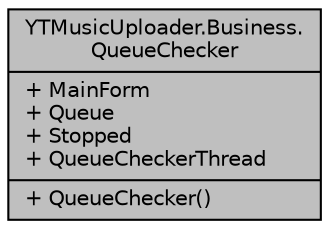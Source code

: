 digraph "YTMusicUploader.Business.QueueChecker"
{
 // LATEX_PDF_SIZE
  edge [fontname="Helvetica",fontsize="10",labelfontname="Helvetica",labelfontsize="10"];
  node [fontname="Helvetica",fontsize="10",shape=record];
  Node1 [label="{YTMusicUploader.Business.\lQueueChecker\n|+ MainForm\l+ Queue\l+ Stopped\l+ QueueCheckerThread\l|+ QueueChecker()\l}",height=0.2,width=0.4,color="black", fillcolor="grey75", style="filled", fontcolor="black",tooltip="Constantly watches for the folder watcher state changed variable (Queue) in order to queue a new proc..."];
}
